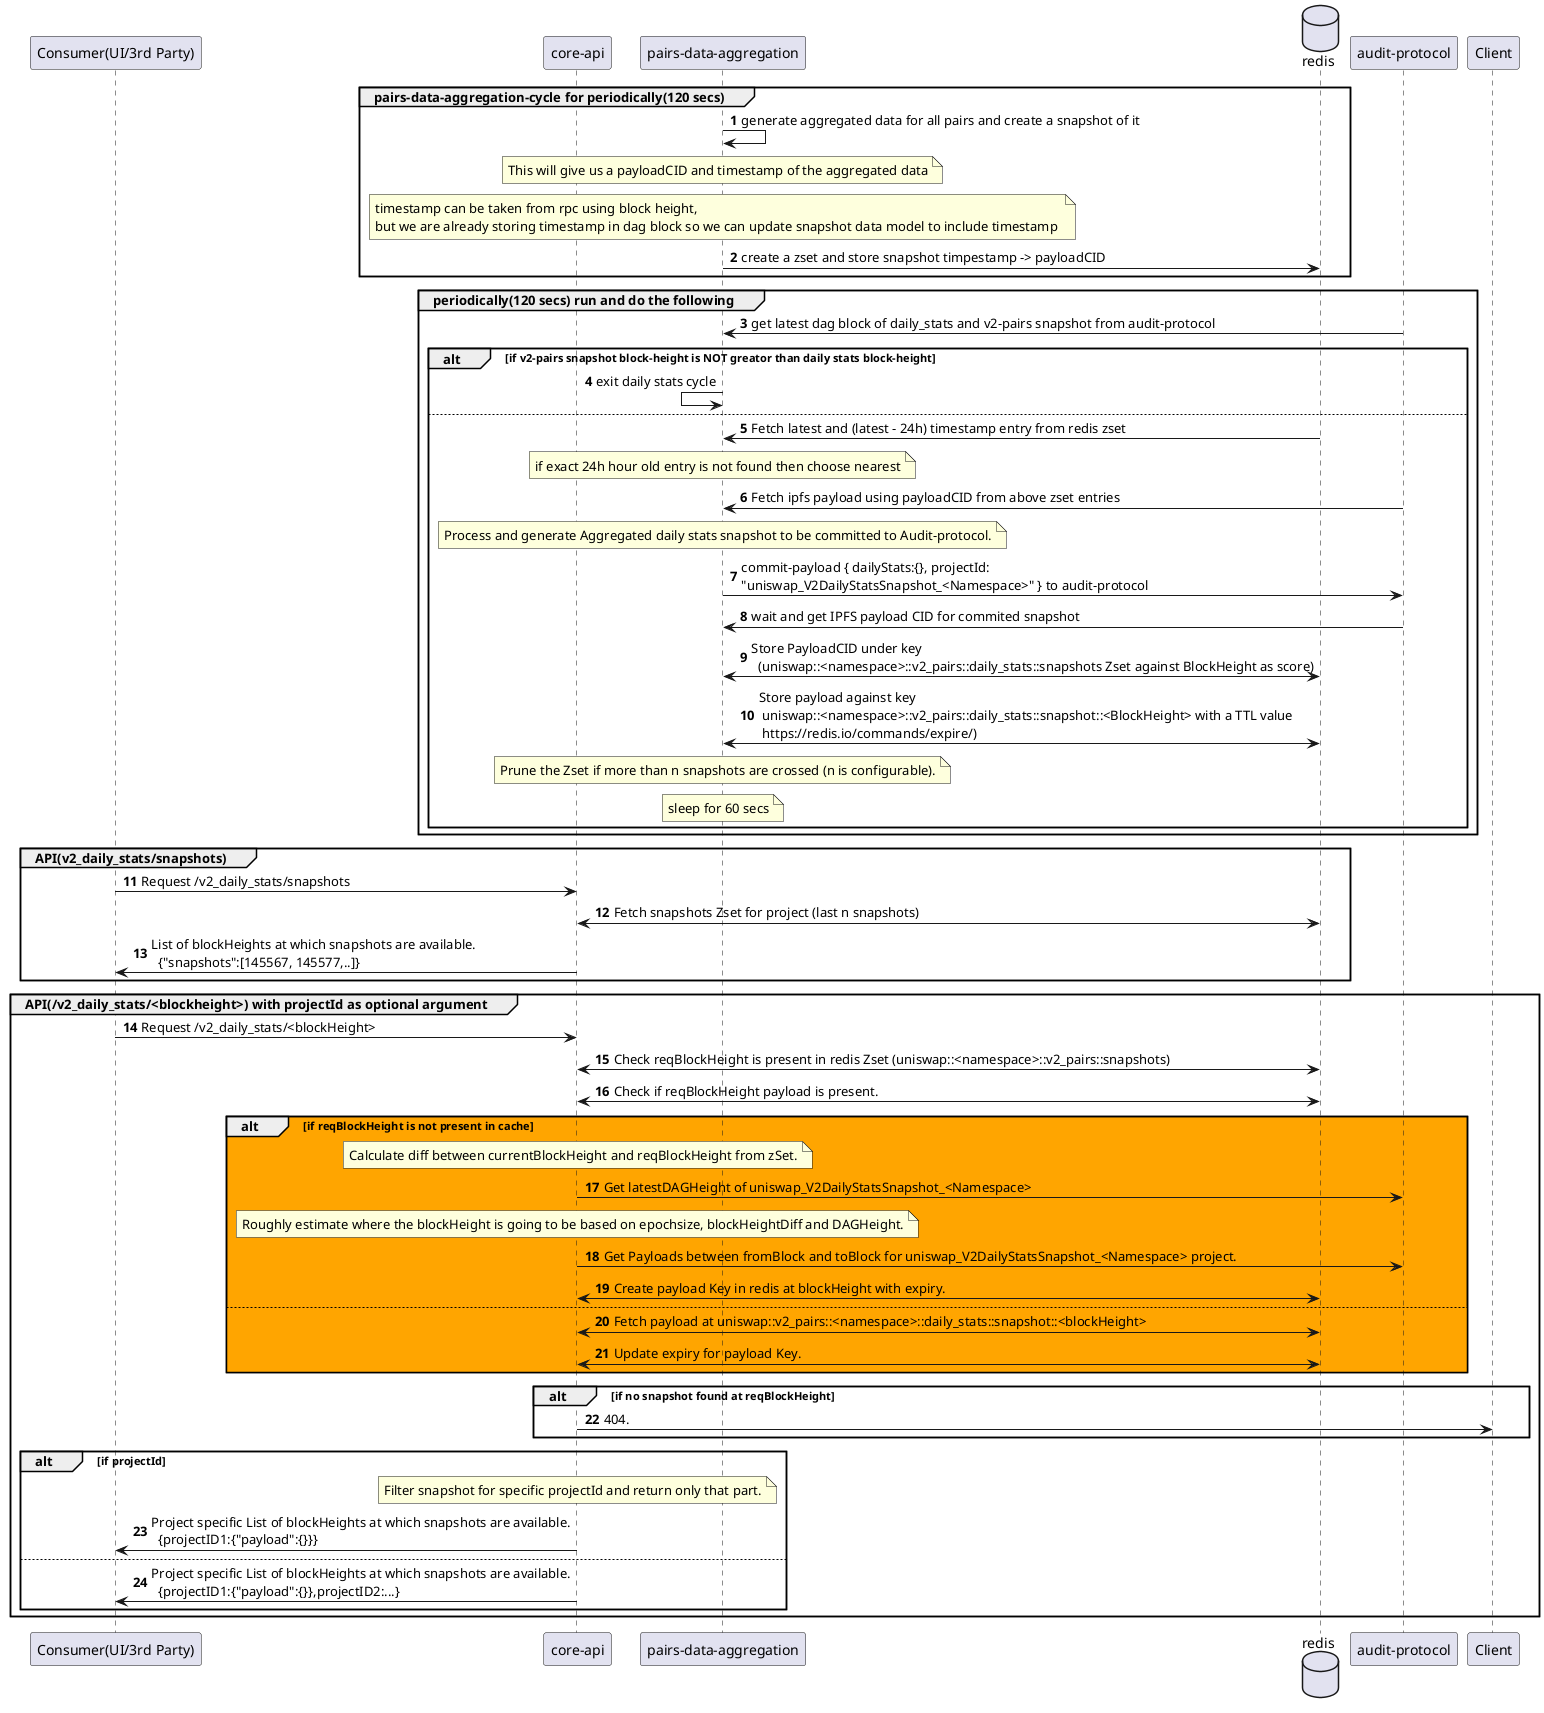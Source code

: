 @startuml "Data preparation service and aggregated snapshots list flow"
autonumber

participant "Consumer(UI/3rd Party)" as client
participant "core-api" as api
participant "pairs-data-aggregation" as pairAgg
database redis 
participant "audit-protocol" as ap

group pairs-data-aggregation-cycle for periodically(120 secs)
pairAgg -> pairAgg : generate aggregated data for all pairs and create a snapshot of it

note over pairAgg: This will give us a payloadCID and timestamp of the aggregated data
note over pairAgg
    timestamp can be taken from rpc using block height, 
    but we are already storing timestamp in dag block so we can update snapshot data model to include timestamp 
end note  

pairAgg -> redis : create a zset and store snapshot timpestamp -> payloadCID 

end

group periodically(120 secs) run and do the following

    pairAgg <- ap : get latest dag block of daily_stats and v2-pairs snapshot from audit-protocol
    
    alt if v2-pairs snapshot block-height is NOT greator than daily stats block-height 
        pairAgg <- pairAgg : exit daily stats cycle
    else
        pairAgg <- redis : Fetch latest and (latest - 24h) timestamp entry from redis zset
        note over pairAgg: if exact 24h hour old entry is not found then choose nearest

        pairAgg <- ap : Fetch ipfs payload using payloadCID from above zset entries

        note over pairAgg : Process and generate Aggregated daily stats snapshot to be committed to Audit-protocol.
        pairAgg -> ap : commit-payload { dailyStats:{}, projectId: \n"uniswap_V2DailyStatsSnapshot_<Namespace>" } to audit-protocol 
        ap -> pairAgg : wait and get IPFS payload CID for commited snapshot
        pairAgg <-> redis : Store PayloadCID under key \n  (uniswap::<namespace>::v2_pairs::daily_stats::snapshots Zset against BlockHeight as score)
        pairAgg <-> redis: Store payload against key \n uniswap::<namespace>::v2_pairs::daily_stats::snapshot::<BlockHeight> with a TTL value \n https://redis.io/commands/expire/)
        note over pairAgg: Prune the Zset if more than n snapshots are crossed (n is configurable).
        note over pairAgg: sleep for 60 secs
    end 
end


group API(v2_daily_stats/snapshots)
    client -> api : Request /v2_daily_stats/snapshots
    api <-> redis : Fetch snapshots Zset for project (last n snapshots)
    api -> client : List of blockHeights at which snapshots are available.\n  {"snapshots":[145567, 145577,..]}
end

group API(/v2_daily_stats/<blockheight>) with projectId as optional argument
    client -> api : Request /v2_daily_stats/<blockHeight>
    api <-> redis: Check reqBlockHeight is present in redis Zset (uniswap::<namespace>::v2_pairs::snapshots)
    api <-> redis : Check if reqBlockHeight payload is present.
    alt  #orange if reqBlockHeight is not present in cache
        note over api: Calculate diff between currentBlockHeight and reqBlockHeight from zSet.
        api -> ap: Get latestDAGHeight of uniswap_V2DailyStatsSnapshot_<Namespace> 
        note over api: Roughly estimate where the blockHeight is going to be based on epochsize, blockHeightDiff and DAGHeight.
        api -> ap: Get Payloads between fromBlock and toBlock for uniswap_V2DailyStatsSnapshot_<Namespace> project.
        api <-> redis: Create payload Key in redis at blockHeight with expiry.
    else 
        api <-> redis : Fetch payload at uniswap::v2_pairs::<namespace>::daily_stats::snapshot::<blockHeight>
        api <-> redis: Update expiry for payload Key.
    end 

    alt if no snapshot found at reqBlockHeight
        api -> Client : 404. 
    end 

    alt if projectId
         note over api: Filter snapshot for specific projectId and return only that part.
         api -> client : Project specific List of blockHeights at which snapshots are available.\n  {projectID1:{"payload":{}}}
    else 
        api -> client : Project specific List of blockHeights at which snapshots are available.\n  {projectID1:{"payload":{}},projectID2:...}
    end 
end